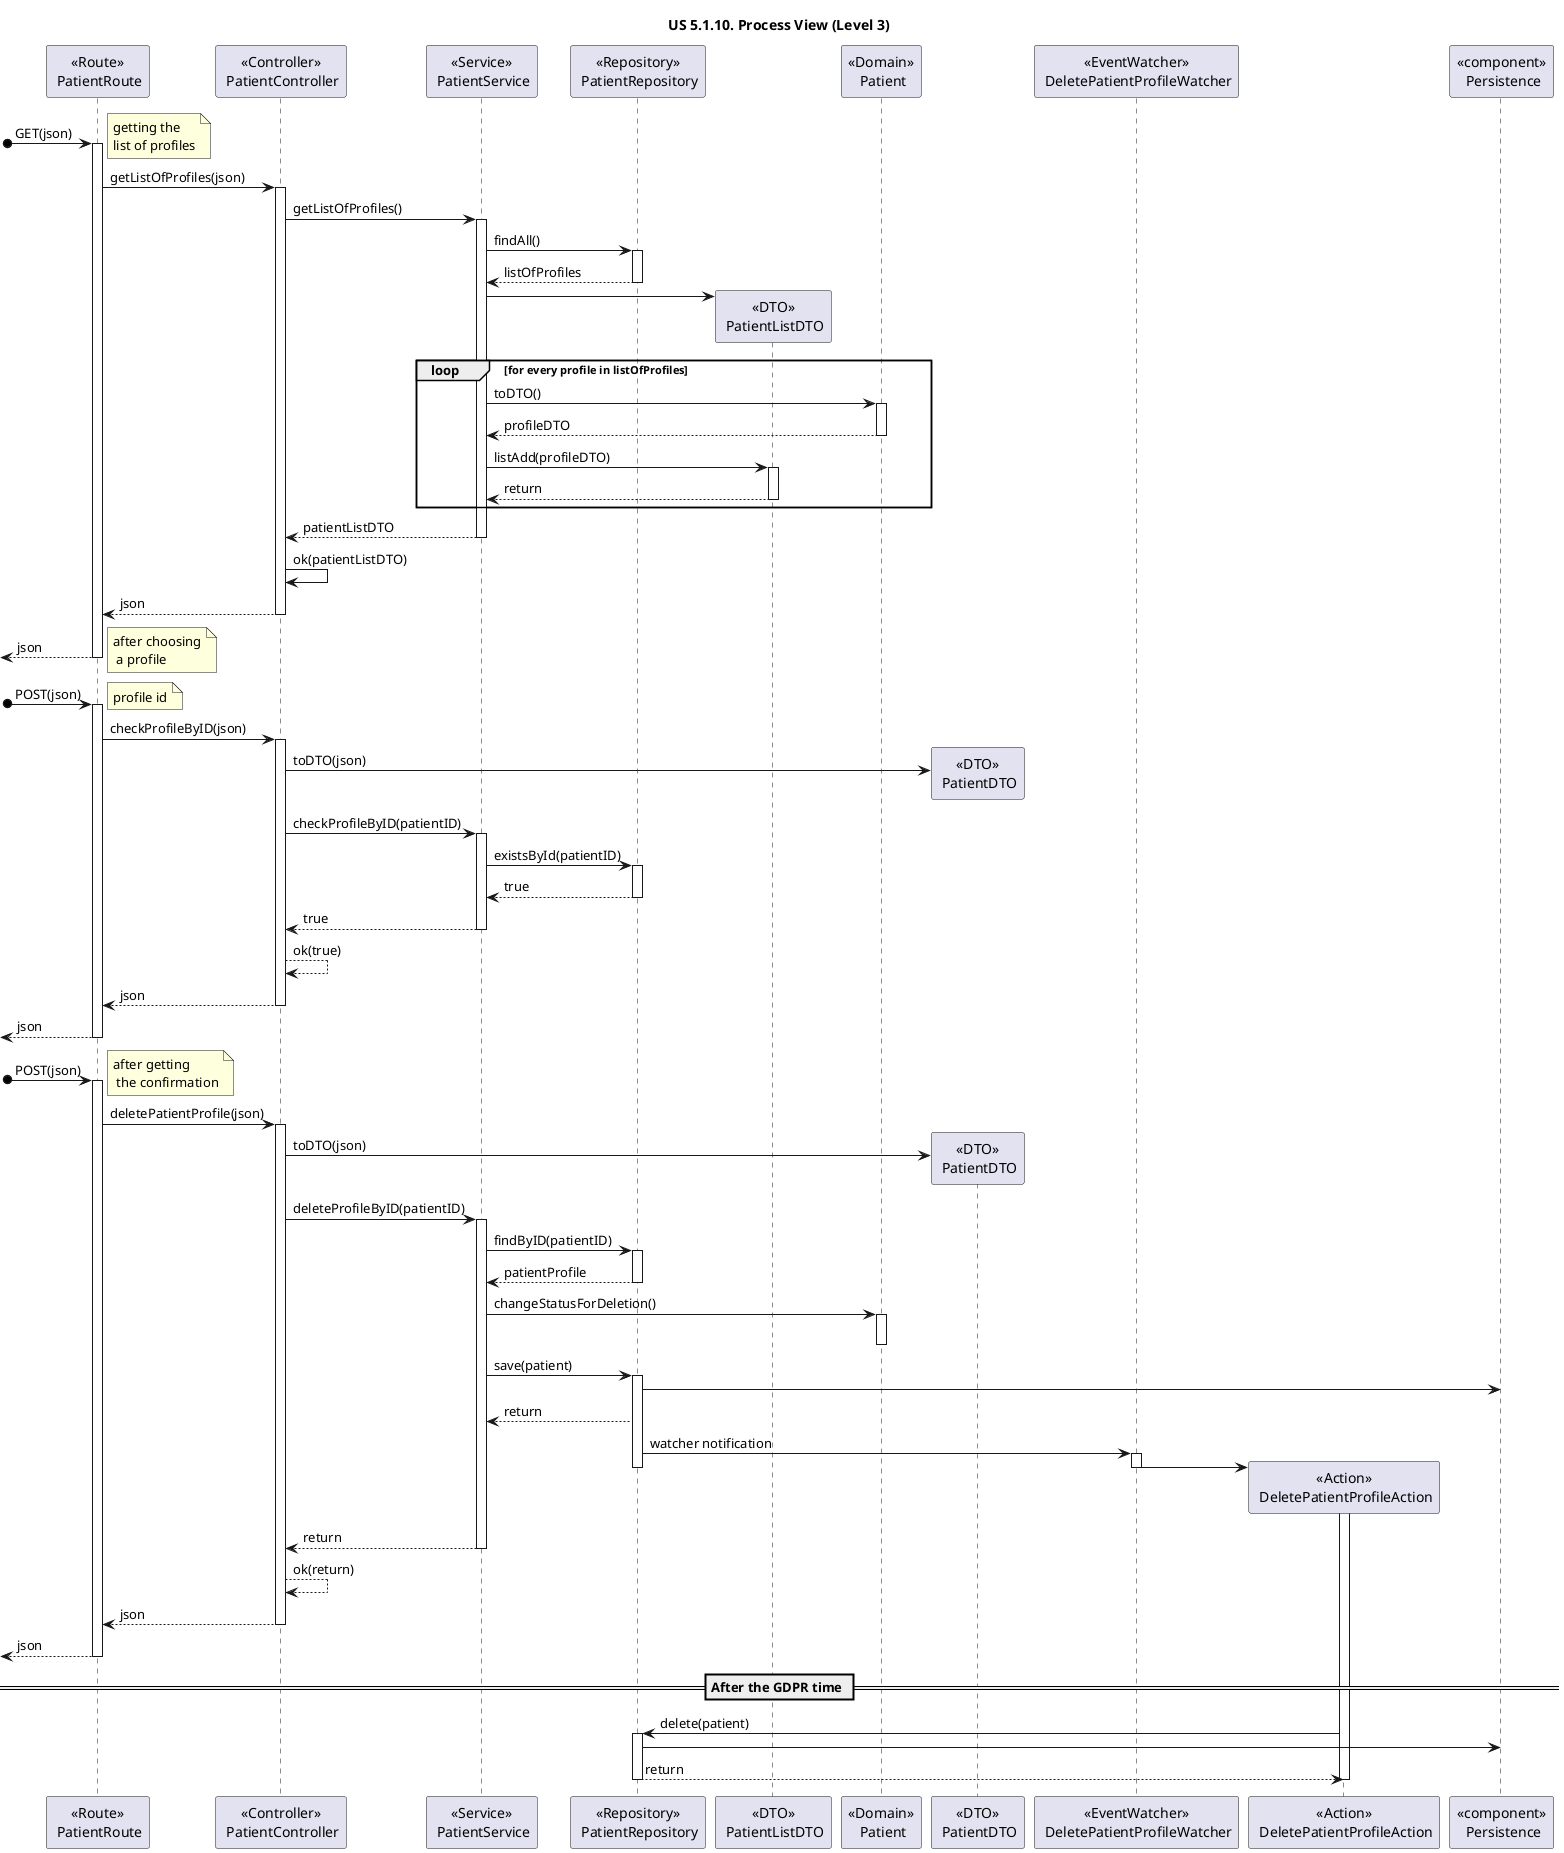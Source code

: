 @startuml
title "US 5.1.10. Process View (Level 3)"

participant "<<Route>>\n PatientRoute" as ROUTE
participant "<<Controller>>\n PatientController" as CONTROL
participant "<<Service>>\n PatientService" as AUTHServ
participant "<<Repository>>\n PatientRepository" as PATIENTRepo
participant "<<DTO>>\n PatientListDTO" as PatientListDTO
participant "<<Domain>>\n Patient" as PATIENT
participant "<<DTO>>\n PatientDTO" as PatientDTO
participant "<<EventWatcher>>\n DeletePatientProfileWatcher" as WATCHER
participant "<<Action>>\n DeletePatientProfileAction" as ACTION
participant "<<component>>\n Persistence" as PERSISTENCE

[o-> ROUTE : GET(json)
note right : getting the \nlist of profiles

Activate ROUTE

ROUTE -> CONTROL : getListOfProfiles(json)

Activate CONTROL

CONTROL -> AUTHServ : getListOfProfiles()
Activate AUTHServ

AUTHServ -> PATIENTRepo : findAll() 
Activate PATIENTRepo

PATIENTRepo --> AUTHServ : listOfProfiles
Deactivate PATIENTRepo


AUTHServ -> PatientListDTO**
loop for every profile in listOfProfiles
AUTHServ -> PATIENT : toDTO()
activate PATIENT
PATIENT --> AUTHServ : profileDTO
deactivate PATIENT
AUTHServ -> PatientListDTO : listAdd(profileDTO)
activate PatientListDTO
PatientListDTO --> AUTHServ : return
deactivate PatientListDTO
end

AUTHServ --> CONTROL : patientListDTO
Deactivate AUTHServ

CONTROL -> CONTROL : ok(patientListDTO)

CONTROL --> ROUTE : json
Deactivate CONTROL
<-- ROUTE : json

Deactivate ROUTE

note right : after choosing\n a profile

[o-> ROUTE : POST(json)
note right : profile id

Activate ROUTE

ROUTE -> CONTROL : checkProfileByID(json)

Activate CONTROL

CONTROL -> PatientDTO** : toDTO(json)

CONTROL -> AUTHServ : checkProfileByID(patientID)
Activate AUTHServ

AUTHServ -> PATIENTRepo : existsById(patientID)
activate PATIENTRepo
PATIENTRepo --> AUTHServ : true
deactivate PATIENTRepo

AUTHServ --> CONTROL : true
deactivate AUTHServ

CONTROL --> CONTROL : ok(true)
CONTROL --> ROUTE : json
deactivate CONTROL

<-- ROUTE : json
deactivate ROUTE

[o-> ROUTE : POST(json)
note right : after getting\n the confirmation

Activate ROUTE

ROUTE -> CONTROL : deletePatientProfile(json)

Activate CONTROL

CONTROL -> PatientDTO** : toDTO(json)

CONTROL -> AUTHServ : deleteProfileByID(patientID)
Activate AUTHServ

AUTHServ -> PATIENTRepo : findByID(patientID)
activate PATIENTRepo
PATIENTRepo --> AUTHServ : patientProfile
deactivate PATIENTRepo

AUTHServ -> PATIENT : changeStatusForDeletion()
activate PATIENT
deactivate PATIENT

AUTHServ -> PATIENTRepo : save(patient)
activate PATIENTRepo
PATIENTRepo -> PERSISTENCE 
PATIENTRepo --> AUTHServ : return

PATIENTRepo -> WATCHER : watcher notification
activate WATCHER

WATCHER -> ACTION**
activate ACTION
deactivate WATCHER
deactivate PATIENTRepo

AUTHServ --> CONTROL : return
deactivate AUTHServ

CONTROL --> CONTROL : ok(return)
CONTROL --> ROUTE : json
deactivate CONTROL

<-- ROUTE : json
deactivate ROUTE

== After the GDPR time ==

ACTION -> PATIENTRepo : delete(patient)
activate PATIENTRepo
PATIENTRepo -> PERSISTENCE
PATIENTRepo --> ACTION : return
deactivate PATIENTRepo
deactivate ACTION

@enduml